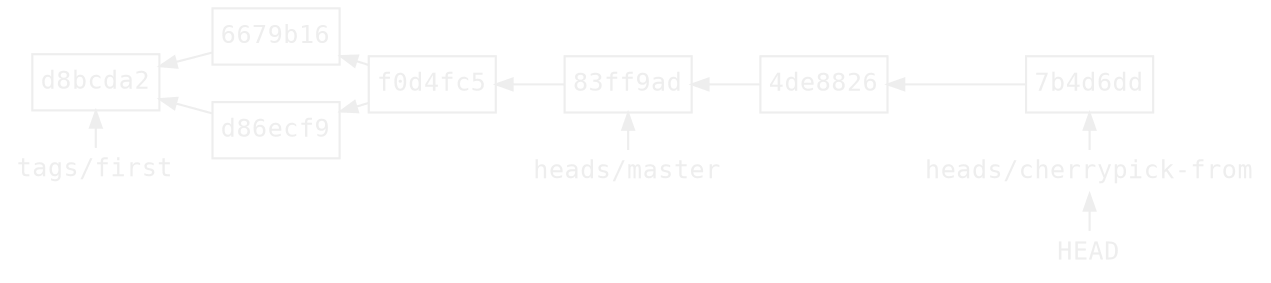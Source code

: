 digraph branch {
    bgcolor = transparent
    color = white
    rankdir = RL
    ranksep = 0.2
    node [fontname=monospace, fontsize=12, fontcolor="#eeeeee",
          margin="0.06,0.1", height=0, color="#eeeeee"]
    edge [fontcolor="#eeeeee", color="#eeeeee", arrowsize=0.8]

    node [shape=box, labeldistance=0.2]
    "d8bcda2"
    "6679b16"
    "d86ecf9"
    "f0d4fc5"
    "83ff9ad"
    "4de8826"
    "7b4d6dd"

    node [shape=none, margin=0.05, height=0]
    HEAD
    master [label="heads/master"]
    cherrypick_from [label="heads/cherrypick-from"]
    first [label="tags/first"]

    "6679b16" -> "d8bcda2"
    "d86ecf9" -> "d8bcda2"
    "f0d4fc5" -> "6679b16"
    "f0d4fc5" -> "d86ecf9"
    "83ff9ad" -> "f0d4fc5"
    "4de8826" -> "83ff9ad"
    "7b4d6dd" -> "4de8826"

    {
        rank = same
        first -> "d8bcda2" [constraint=false]
    }

    {
        rank = same
        master -> "83ff9ad" [constraint=false]
    }

    {
        rank = same
        HEAD -> cherrypick_from [constraint=false]
        cherrypick_from -> "7b4d6dd" [constraint=false]
    }
}
